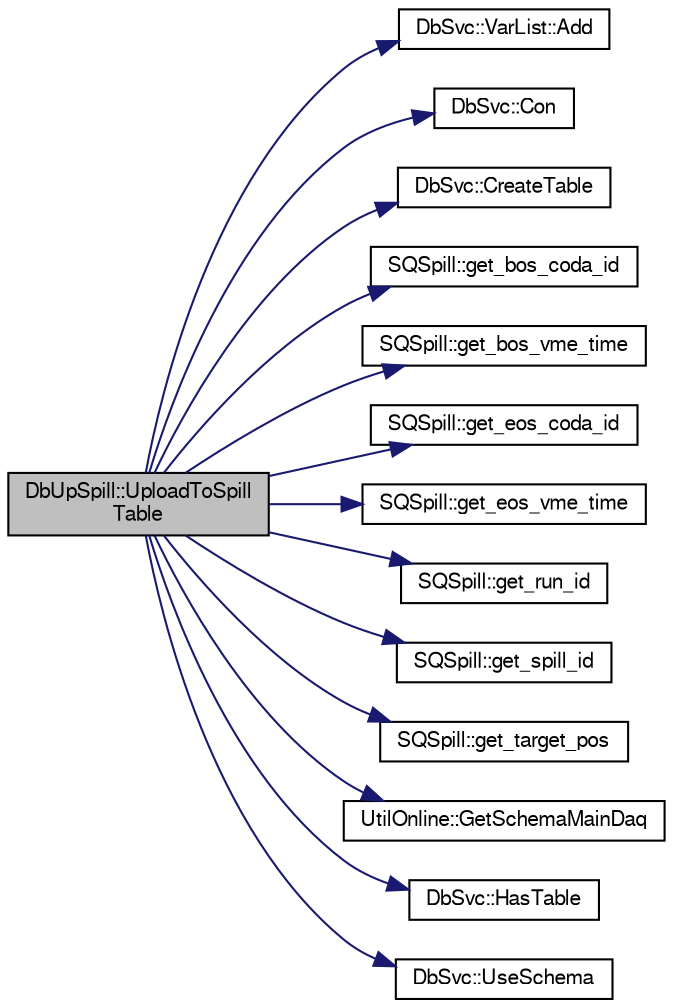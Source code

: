 digraph "DbUpSpill::UploadToSpillTable"
{
  bgcolor="transparent";
  edge [fontname="FreeSans",fontsize="10",labelfontname="FreeSans",labelfontsize="10"];
  node [fontname="FreeSans",fontsize="10",shape=record];
  rankdir="LR";
  Node1 [label="DbUpSpill::UploadToSpill\lTable",height=0.2,width=0.4,color="black", fillcolor="grey75", style="filled" fontcolor="black"];
  Node1 -> Node2 [color="midnightblue",fontsize="10",style="solid",fontname="FreeSans"];
  Node2 [label="DbSvc::VarList::Add",height=0.2,width=0.4,color="black",URL="$da/dfa/classDbSvc_1_1VarList.html#a8835fc0ecc4041873b5e15dbb35a5218"];
  Node1 -> Node3 [color="midnightblue",fontsize="10",style="solid",fontname="FreeSans"];
  Node3 [label="DbSvc::Con",height=0.2,width=0.4,color="black",URL="$d2/da4/classDbSvc.html#af342c238c151003ac35ca3e96f60d02e"];
  Node1 -> Node4 [color="midnightblue",fontsize="10",style="solid",fontname="FreeSans"];
  Node4 [label="DbSvc::CreateTable",height=0.2,width=0.4,color="black",URL="$d2/da4/classDbSvc.html#abc037dbd5084422aacdfa76bd0e8d2b7"];
  Node1 -> Node5 [color="midnightblue",fontsize="10",style="solid",fontname="FreeSans"];
  Node5 [label="SQSpill::get_bos_coda_id",height=0.2,width=0.4,color="black",URL="$d0/d78/classSQSpill.html#a4d1b352b7c3b5002b5ea865aafd1aac2"];
  Node1 -> Node6 [color="midnightblue",fontsize="10",style="solid",fontname="FreeSans"];
  Node6 [label="SQSpill::get_bos_vme_time",height=0.2,width=0.4,color="black",URL="$d0/d78/classSQSpill.html#a55b049112f7e611daf47c1ae21855ab2"];
  Node1 -> Node7 [color="midnightblue",fontsize="10",style="solid",fontname="FreeSans"];
  Node7 [label="SQSpill::get_eos_coda_id",height=0.2,width=0.4,color="black",URL="$d0/d78/classSQSpill.html#a2b3f5e49f5e749f36a77b0a285788b5d"];
  Node1 -> Node8 [color="midnightblue",fontsize="10",style="solid",fontname="FreeSans"];
  Node8 [label="SQSpill::get_eos_vme_time",height=0.2,width=0.4,color="black",URL="$d0/d78/classSQSpill.html#a1dfbf44ac14533bc2f1f586292781d8b"];
  Node1 -> Node9 [color="midnightblue",fontsize="10",style="solid",fontname="FreeSans"];
  Node9 [label="SQSpill::get_run_id",height=0.2,width=0.4,color="black",URL="$d0/d78/classSQSpill.html#a940eba0e42d0da3de695d3d1cb297ff5"];
  Node1 -> Node10 [color="midnightblue",fontsize="10",style="solid",fontname="FreeSans"];
  Node10 [label="SQSpill::get_spill_id",height=0.2,width=0.4,color="black",URL="$d0/d78/classSQSpill.html#a29e7126ee7862f88c4aca1f9f38ad52f"];
  Node1 -> Node11 [color="midnightblue",fontsize="10",style="solid",fontname="FreeSans"];
  Node11 [label="SQSpill::get_target_pos",height=0.2,width=0.4,color="black",URL="$d0/d78/classSQSpill.html#a998e966ac09945ff954bbe0943baa167"];
  Node1 -> Node12 [color="midnightblue",fontsize="10",style="solid",fontname="FreeSans"];
  Node12 [label="UtilOnline::GetSchemaMainDaq",height=0.2,width=0.4,color="black",URL="$df/da2/classUtilOnline.html#a00d1fcb82a573b7108b27d67e4320b63"];
  Node1 -> Node13 [color="midnightblue",fontsize="10",style="solid",fontname="FreeSans"];
  Node13 [label="DbSvc::HasTable",height=0.2,width=0.4,color="black",URL="$d2/da4/classDbSvc.html#af7e30673551b9cbc6d0ad9e37e4ec35b"];
  Node1 -> Node14 [color="midnightblue",fontsize="10",style="solid",fontname="FreeSans"];
  Node14 [label="DbSvc::UseSchema",height=0.2,width=0.4,color="black",URL="$d2/da4/classDbSvc.html#a7e4cc05e20e0a21eef9c185c34c51044"];
}
